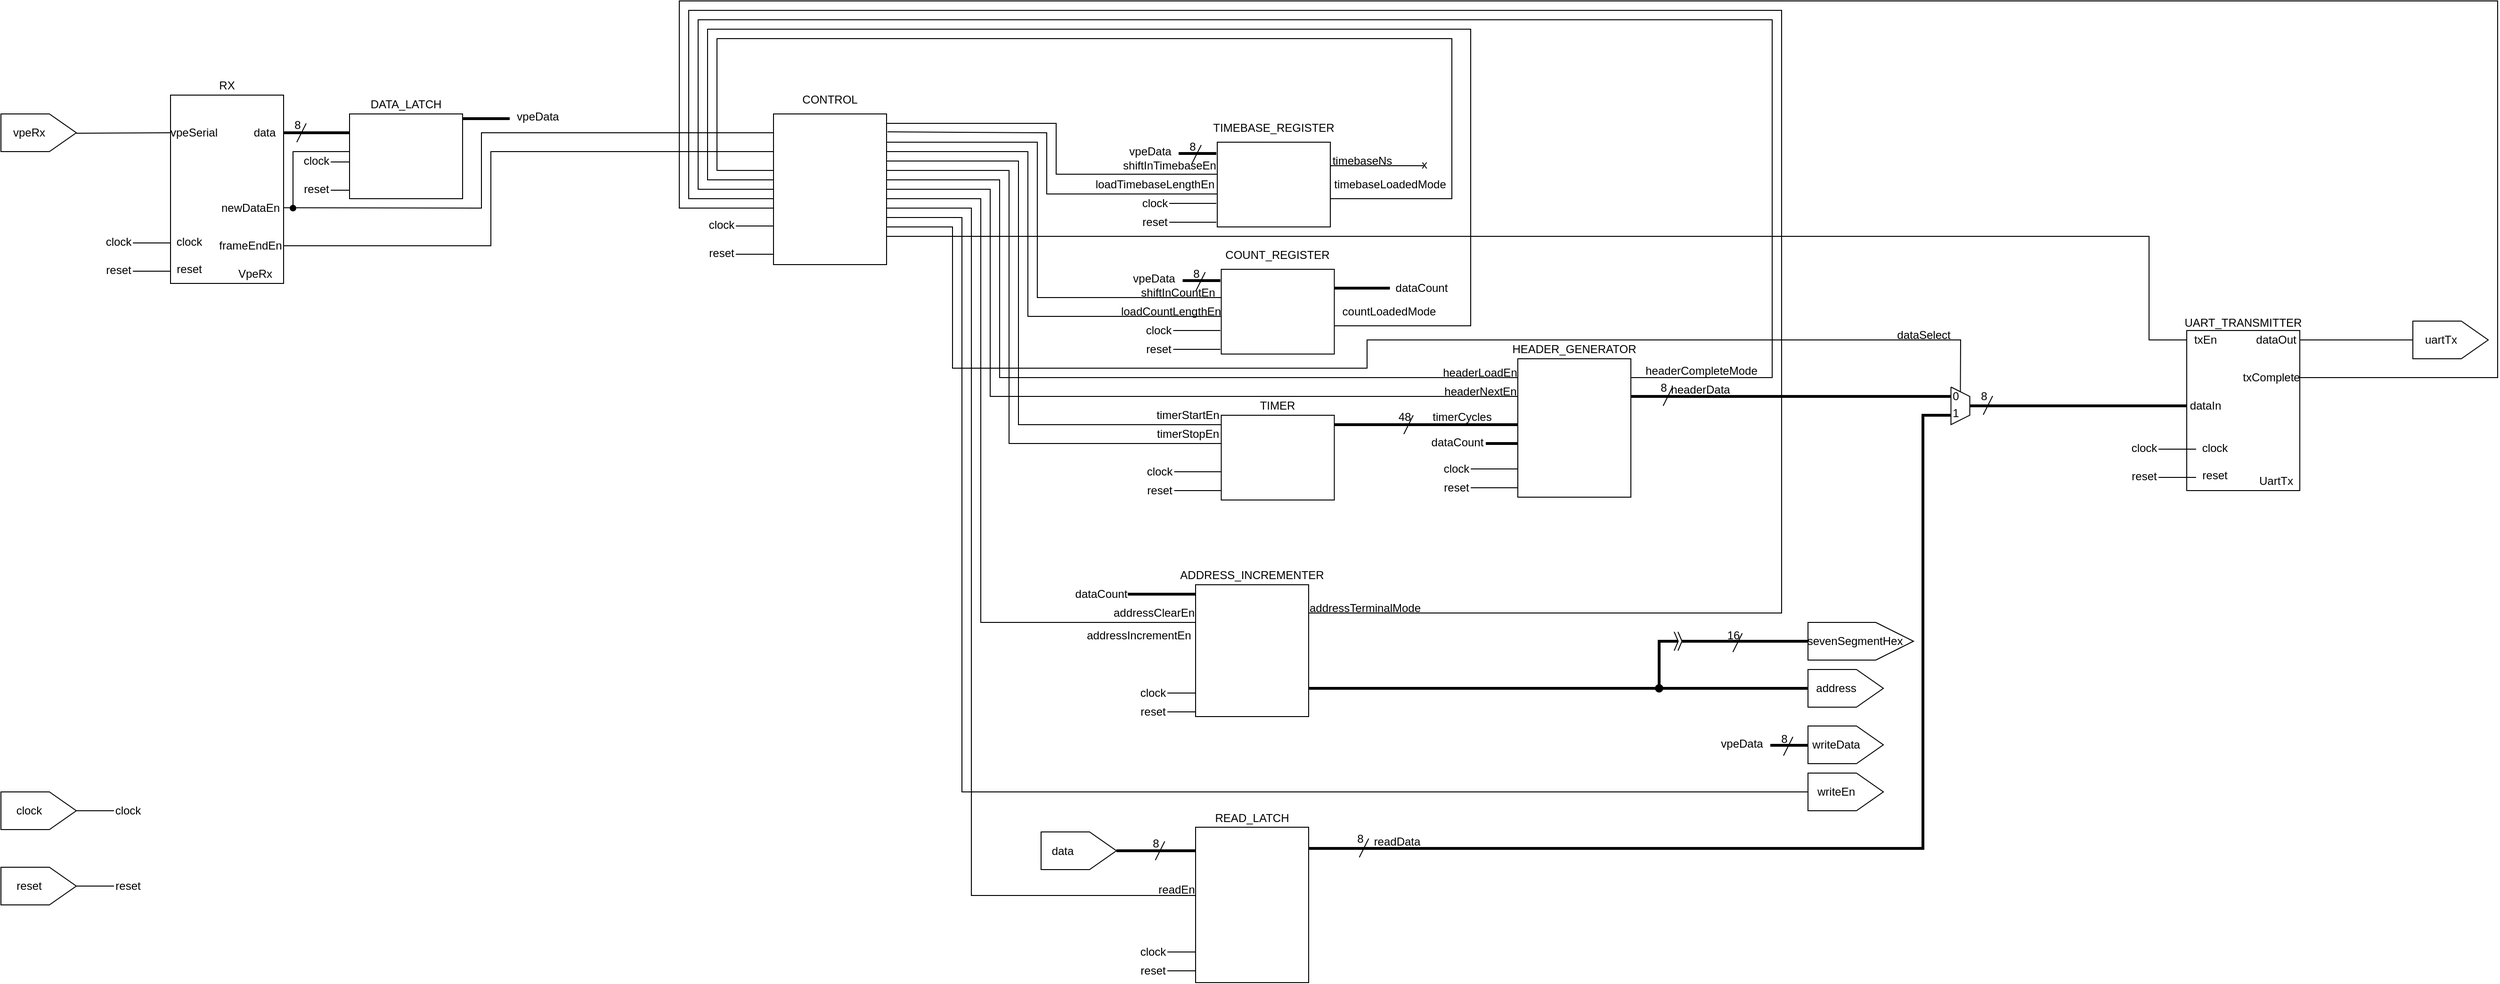 <mxfile version="24.8.6">
  <diagram name="Page-1" id="yFD6POfyenrxKL7POlyT">
    <mxGraphModel grid="1" page="1" gridSize="10" guides="1" tooltips="1" connect="1" arrows="1" fold="1" pageScale="1" pageWidth="1100" pageHeight="850" math="0" shadow="0">
      <root>
        <mxCell id="0" />
        <mxCell id="1" parent="0" />
        <mxCell id="lB6UahmYKRmonX7YFgPr-1" value="" style="verticalLabelPosition=bottom;shadow=0;dashed=0;align=center;html=1;verticalAlign=top;shape=mxgraph.electrical.abstract.dac;rounded=0;" vertex="1" parent="1">
          <mxGeometry width="80" height="40" as="geometry" />
        </mxCell>
        <mxCell id="lB6UahmYKRmonX7YFgPr-2" value="vpeRx" style="text;html=1;align=center;verticalAlign=middle;whiteSpace=wrap;rounded=0;" vertex="1" parent="1">
          <mxGeometry y="5" width="60" height="30" as="geometry" />
        </mxCell>
        <mxCell id="lB6UahmYKRmonX7YFgPr-3" value="" style="verticalLabelPosition=bottom;shadow=0;dashed=0;align=center;html=1;verticalAlign=top;shape=mxgraph.electrical.abstract.dac;rounded=0;" vertex="1" parent="1">
          <mxGeometry y="720" width="80" height="40" as="geometry" />
        </mxCell>
        <mxCell id="lB6UahmYKRmonX7YFgPr-4" value="clock" style="text;html=1;align=center;verticalAlign=middle;whiteSpace=wrap;rounded=0;" vertex="1" parent="1">
          <mxGeometry y="725" width="60" height="30" as="geometry" />
        </mxCell>
        <mxCell id="lB6UahmYKRmonX7YFgPr-5" value="" style="verticalLabelPosition=bottom;shadow=0;dashed=0;align=center;html=1;verticalAlign=top;shape=mxgraph.electrical.abstract.dac;rounded=0;" vertex="1" parent="1">
          <mxGeometry y="800" width="80" height="40" as="geometry" />
        </mxCell>
        <mxCell id="lB6UahmYKRmonX7YFgPr-6" value="reset" style="text;html=1;align=center;verticalAlign=middle;whiteSpace=wrap;rounded=0;" vertex="1" parent="1">
          <mxGeometry y="805" width="60" height="30" as="geometry" />
        </mxCell>
        <mxCell id="lB6UahmYKRmonX7YFgPr-7" value="" style="endArrow=none;html=1;rounded=0;" edge="1" parent="1">
          <mxGeometry width="50" height="50" relative="1" as="geometry">
            <mxPoint x="80" y="740" as="sourcePoint" />
            <mxPoint x="120" y="740" as="targetPoint" />
          </mxGeometry>
        </mxCell>
        <mxCell id="lB6UahmYKRmonX7YFgPr-8" value="clock" style="text;html=1;align=center;verticalAlign=middle;whiteSpace=wrap;rounded=0;" vertex="1" parent="1">
          <mxGeometry x="120" y="725" width="30" height="30" as="geometry" />
        </mxCell>
        <mxCell id="lB6UahmYKRmonX7YFgPr-9" value="" style="endArrow=none;html=1;rounded=0;" edge="1" parent="1">
          <mxGeometry width="50" height="50" relative="1" as="geometry">
            <mxPoint x="80" y="820" as="sourcePoint" />
            <mxPoint x="120" y="820" as="targetPoint" />
          </mxGeometry>
        </mxCell>
        <mxCell id="lB6UahmYKRmonX7YFgPr-10" value="reset" style="text;html=1;align=center;verticalAlign=middle;whiteSpace=wrap;rounded=0;" vertex="1" parent="1">
          <mxGeometry x="120" y="805" width="30" height="30" as="geometry" />
        </mxCell>
        <mxCell id="lB6UahmYKRmonX7YFgPr-11" value="" style="rounded=0;whiteSpace=wrap;html=1;" vertex="1" parent="1">
          <mxGeometry x="180" y="-20" width="120" height="200" as="geometry" />
        </mxCell>
        <mxCell id="lB6UahmYKRmonX7YFgPr-12" value="VpeRx" style="text;html=1;align=center;verticalAlign=middle;whiteSpace=wrap;rounded=0;" vertex="1" parent="1">
          <mxGeometry x="240" y="160" width="60" height="20" as="geometry" />
        </mxCell>
        <mxCell id="lB6UahmYKRmonX7YFgPr-13" value="RX" style="text;html=1;align=center;verticalAlign=middle;whiteSpace=wrap;rounded=0;" vertex="1" parent="1">
          <mxGeometry x="210" y="-40" width="60" height="20" as="geometry" />
        </mxCell>
        <mxCell id="lB6UahmYKRmonX7YFgPr-14" value="vpeSerial" style="text;html=1;align=center;verticalAlign=middle;whiteSpace=wrap;rounded=0;" vertex="1" parent="1">
          <mxGeometry x="180" y="12.5" width="50" height="15" as="geometry" />
        </mxCell>
        <mxCell id="lB6UahmYKRmonX7YFgPr-15" value="data" style="text;html=1;align=center;verticalAlign=middle;whiteSpace=wrap;rounded=0;" vertex="1" parent="1">
          <mxGeometry x="260" y="10" width="40" height="20" as="geometry" />
        </mxCell>
        <mxCell id="lB6UahmYKRmonX7YFgPr-16" value="newDataEn" style="text;html=1;align=center;verticalAlign=middle;whiteSpace=wrap;rounded=0;" vertex="1" parent="1">
          <mxGeometry x="230" y="90" width="70" height="20" as="geometry" />
        </mxCell>
        <mxCell id="lB6UahmYKRmonX7YFgPr-17" value="frameEndEn" style="text;html=1;align=center;verticalAlign=middle;whiteSpace=wrap;rounded=0;" vertex="1" parent="1">
          <mxGeometry x="230" y="130" width="70" height="20" as="geometry" />
        </mxCell>
        <mxCell id="lB6UahmYKRmonX7YFgPr-18" value="" style="endArrow=none;html=1;rounded=0;" edge="1" parent="1">
          <mxGeometry width="50" height="50" relative="1" as="geometry">
            <mxPoint x="140" y="137" as="sourcePoint" />
            <mxPoint x="180" y="137" as="targetPoint" />
          </mxGeometry>
        </mxCell>
        <mxCell id="lB6UahmYKRmonX7YFgPr-19" value="clock" style="text;html=1;align=center;verticalAlign=middle;whiteSpace=wrap;rounded=0;" vertex="1" parent="1">
          <mxGeometry x="110" y="121" width="30" height="30" as="geometry" />
        </mxCell>
        <mxCell id="lB6UahmYKRmonX7YFgPr-20" value="" style="endArrow=none;html=1;rounded=0;" edge="1" parent="1">
          <mxGeometry width="50" height="50" relative="1" as="geometry">
            <mxPoint x="140" y="167" as="sourcePoint" />
            <mxPoint x="180" y="167" as="targetPoint" />
          </mxGeometry>
        </mxCell>
        <mxCell id="lB6UahmYKRmonX7YFgPr-21" value="reset" style="text;html=1;align=center;verticalAlign=middle;whiteSpace=wrap;rounded=0;" vertex="1" parent="1">
          <mxGeometry x="110" y="151" width="30" height="30" as="geometry" />
        </mxCell>
        <mxCell id="lB6UahmYKRmonX7YFgPr-22" value="clock" style="text;html=1;align=center;verticalAlign=middle;whiteSpace=wrap;rounded=0;" vertex="1" parent="1">
          <mxGeometry x="170" y="121" width="60" height="30" as="geometry" />
        </mxCell>
        <mxCell id="lB6UahmYKRmonX7YFgPr-23" value="reset" style="text;html=1;align=center;verticalAlign=middle;whiteSpace=wrap;rounded=0;" vertex="1" parent="1">
          <mxGeometry x="170" y="150" width="60" height="30" as="geometry" />
        </mxCell>
        <mxCell id="lB6UahmYKRmonX7YFgPr-25" value="" style="endArrow=none;html=1;rounded=0;" edge="1" parent="1">
          <mxGeometry width="50" height="50" relative="1" as="geometry">
            <mxPoint x="80" y="20.5" as="sourcePoint" />
            <mxPoint x="180" y="20" as="targetPoint" />
          </mxGeometry>
        </mxCell>
        <mxCell id="lB6UahmYKRmonX7YFgPr-26" value="" style="endArrow=none;html=1;rounded=0;strokeWidth=3;" edge="1" parent="1">
          <mxGeometry width="50" height="50" relative="1" as="geometry">
            <mxPoint x="300" y="20" as="sourcePoint" />
            <mxPoint x="370" y="20" as="targetPoint" />
          </mxGeometry>
        </mxCell>
        <mxCell id="lB6UahmYKRmonX7YFgPr-27" value="" style="endArrow=none;html=1;rounded=0;" edge="1" parent="1">
          <mxGeometry width="50" height="50" relative="1" as="geometry">
            <mxPoint x="314" y="30" as="sourcePoint" />
            <mxPoint x="324" y="10" as="targetPoint" />
          </mxGeometry>
        </mxCell>
        <mxCell id="lB6UahmYKRmonX7YFgPr-28" value="8" style="text;html=1;align=center;verticalAlign=middle;whiteSpace=wrap;rounded=0;" vertex="1" parent="1">
          <mxGeometry x="310" y="7" width="10" height="10" as="geometry" />
        </mxCell>
        <mxCell id="lB6UahmYKRmonX7YFgPr-29" value="" style="rounded=0;whiteSpace=wrap;html=1;" vertex="1" parent="1">
          <mxGeometry x="820" width="120" height="160" as="geometry" />
        </mxCell>
        <mxCell id="lB6UahmYKRmonX7YFgPr-33" value="" style="endArrow=none;html=1;rounded=0;" edge="1" parent="1">
          <mxGeometry width="50" height="50" relative="1" as="geometry">
            <mxPoint x="300" y="99.66" as="sourcePoint" />
            <mxPoint x="820" y="20" as="targetPoint" />
            <Array as="points">
              <mxPoint x="510" y="100" />
              <mxPoint x="510" y="20" />
            </Array>
          </mxGeometry>
        </mxCell>
        <mxCell id="lB6UahmYKRmonX7YFgPr-35" value="vpeData" style="text;html=1;align=center;verticalAlign=middle;whiteSpace=wrap;rounded=0;" vertex="1" parent="1">
          <mxGeometry x="540" y="-7.5" width="60" height="20" as="geometry" />
        </mxCell>
        <mxCell id="lB6UahmYKRmonX7YFgPr-36" value="" style="endArrow=none;html=1;rounded=0;" edge="1" parent="1">
          <mxGeometry width="50" height="50" relative="1" as="geometry">
            <mxPoint x="300" y="140" as="sourcePoint" />
            <mxPoint x="820" y="40" as="targetPoint" />
            <Array as="points">
              <mxPoint x="520" y="140" />
              <mxPoint x="520" y="40" />
            </Array>
          </mxGeometry>
        </mxCell>
        <mxCell id="lB6UahmYKRmonX7YFgPr-37" value="CONTROL" style="text;html=1;align=center;verticalAlign=middle;whiteSpace=wrap;rounded=0;" vertex="1" parent="1">
          <mxGeometry x="850" y="-30" width="60" height="30" as="geometry" />
        </mxCell>
        <mxCell id="lB6UahmYKRmonX7YFgPr-38" value="" style="rounded=0;whiteSpace=wrap;html=1;" vertex="1" parent="1">
          <mxGeometry x="1291" y="30" width="120" height="90" as="geometry" />
        </mxCell>
        <mxCell id="lB6UahmYKRmonX7YFgPr-39" value="TIMEBASE_REGISTER" style="text;html=1;align=center;verticalAlign=middle;whiteSpace=wrap;rounded=0;" vertex="1" parent="1">
          <mxGeometry x="1288" width="126" height="30" as="geometry" />
        </mxCell>
        <mxCell id="lB6UahmYKRmonX7YFgPr-40" value="clock" style="text;html=1;align=center;verticalAlign=middle;whiteSpace=wrap;rounded=0;" vertex="1" parent="1">
          <mxGeometry x="1200" y="85" width="50" height="20" as="geometry" />
        </mxCell>
        <mxCell id="lB6UahmYKRmonX7YFgPr-41" value="" style="endArrow=none;html=1;rounded=0;entryX=0;entryY=0.5;entryDx=0;entryDy=0;" edge="1" parent="1">
          <mxGeometry width="50" height="50" relative="1" as="geometry">
            <mxPoint x="1240" y="95" as="sourcePoint" />
            <mxPoint x="1290" y="95" as="targetPoint" />
          </mxGeometry>
        </mxCell>
        <mxCell id="lB6UahmYKRmonX7YFgPr-42" value="reset" style="text;html=1;align=center;verticalAlign=middle;whiteSpace=wrap;rounded=0;" vertex="1" parent="1">
          <mxGeometry x="1200" y="105" width="50" height="20" as="geometry" />
        </mxCell>
        <mxCell id="lB6UahmYKRmonX7YFgPr-43" value="" style="endArrow=none;html=1;rounded=0;entryX=0;entryY=0.5;entryDx=0;entryDy=0;" edge="1" parent="1">
          <mxGeometry width="50" height="50" relative="1" as="geometry">
            <mxPoint x="1240" y="115" as="sourcePoint" />
            <mxPoint x="1290" y="115" as="targetPoint" />
          </mxGeometry>
        </mxCell>
        <mxCell id="lB6UahmYKRmonX7YFgPr-44" value="shiftInTimebaseEn" style="text;html=1;align=center;verticalAlign=middle;whiteSpace=wrap;rounded=0;" vertex="1" parent="1">
          <mxGeometry x="1190" y="50" width="101" height="10" as="geometry" />
        </mxCell>
        <mxCell id="lB6UahmYKRmonX7YFgPr-45" value="loadTimebaseLengthEn" style="text;html=1;align=center;verticalAlign=middle;whiteSpace=wrap;rounded=0;" vertex="1" parent="1">
          <mxGeometry x="1160" y="70" width="130" height="10" as="geometry" />
        </mxCell>
        <mxCell id="lB6UahmYKRmonX7YFgPr-46" value="timebaseNs" style="text;html=1;align=center;verticalAlign=middle;whiteSpace=wrap;rounded=0;" vertex="1" parent="1">
          <mxGeometry x="1415.25" y="45" width="60" height="10" as="geometry" />
        </mxCell>
        <mxCell id="lB6UahmYKRmonX7YFgPr-47" value="timebaseLoadedMode" style="text;html=1;align=center;verticalAlign=middle;whiteSpace=wrap;rounded=0;" vertex="1" parent="1">
          <mxGeometry x="1414.5" y="70" width="119" height="10" as="geometry" />
        </mxCell>
        <mxCell id="lB6UahmYKRmonX7YFgPr-48" value="" style="rounded=0;whiteSpace=wrap;html=1;" vertex="1" parent="1">
          <mxGeometry x="1295.25" y="165" width="120" height="90" as="geometry" />
        </mxCell>
        <mxCell id="lB6UahmYKRmonX7YFgPr-49" value="COUNT_REGISTER" style="text;html=1;align=center;verticalAlign=middle;whiteSpace=wrap;rounded=0;" vertex="1" parent="1">
          <mxGeometry x="1292.25" y="135" width="126" height="30" as="geometry" />
        </mxCell>
        <mxCell id="lB6UahmYKRmonX7YFgPr-50" value="clock" style="text;html=1;align=center;verticalAlign=middle;whiteSpace=wrap;rounded=0;" vertex="1" parent="1">
          <mxGeometry x="1204.25" y="220" width="50" height="20" as="geometry" />
        </mxCell>
        <mxCell id="lB6UahmYKRmonX7YFgPr-51" value="" style="endArrow=none;html=1;rounded=0;entryX=0;entryY=0.5;entryDx=0;entryDy=0;" edge="1" parent="1">
          <mxGeometry width="50" height="50" relative="1" as="geometry">
            <mxPoint x="1244.25" y="230" as="sourcePoint" />
            <mxPoint x="1294.25" y="230" as="targetPoint" />
          </mxGeometry>
        </mxCell>
        <mxCell id="lB6UahmYKRmonX7YFgPr-52" value="reset" style="text;html=1;align=center;verticalAlign=middle;whiteSpace=wrap;rounded=0;" vertex="1" parent="1">
          <mxGeometry x="1204.25" y="240" width="50" height="20" as="geometry" />
        </mxCell>
        <mxCell id="lB6UahmYKRmonX7YFgPr-53" value="" style="endArrow=none;html=1;rounded=0;entryX=0;entryY=0.5;entryDx=0;entryDy=0;" edge="1" parent="1">
          <mxGeometry width="50" height="50" relative="1" as="geometry">
            <mxPoint x="1244.25" y="250" as="sourcePoint" />
            <mxPoint x="1294.25" y="250" as="targetPoint" />
          </mxGeometry>
        </mxCell>
        <mxCell id="lB6UahmYKRmonX7YFgPr-54" value="shiftInCountEn" style="text;html=1;align=center;verticalAlign=middle;whiteSpace=wrap;rounded=0;" vertex="1" parent="1">
          <mxGeometry x="1204.25" y="185" width="91" height="10" as="geometry" />
        </mxCell>
        <mxCell id="lB6UahmYKRmonX7YFgPr-55" value="loadCountLengthEn" style="text;html=1;align=center;verticalAlign=middle;whiteSpace=wrap;rounded=0;" vertex="1" parent="1">
          <mxGeometry x="1190" y="205" width="104.25" height="10" as="geometry" />
        </mxCell>
        <mxCell id="lB6UahmYKRmonX7YFgPr-56" value="" style="endArrow=none;html=1;rounded=0;strokeWidth=3;" edge="1" parent="1">
          <mxGeometry width="50" height="50" relative="1" as="geometry">
            <mxPoint x="1415.25" y="185" as="sourcePoint" />
            <mxPoint x="1474.25" y="185" as="targetPoint" />
          </mxGeometry>
        </mxCell>
        <mxCell id="lB6UahmYKRmonX7YFgPr-57" value="dataCount" style="text;html=1;align=center;verticalAlign=middle;whiteSpace=wrap;rounded=0;" vertex="1" parent="1">
          <mxGeometry x="1477.75" y="180" width="60" height="10" as="geometry" />
        </mxCell>
        <mxCell id="lB6UahmYKRmonX7YFgPr-58" value="countLoadedMode" style="text;html=1;align=center;verticalAlign=middle;whiteSpace=wrap;rounded=0;" vertex="1" parent="1">
          <mxGeometry x="1425.38" y="205" width="97.25" height="10" as="geometry" />
        </mxCell>
        <mxCell id="lB6UahmYKRmonX7YFgPr-59" value="vpeData" style="text;html=1;align=center;verticalAlign=middle;whiteSpace=wrap;rounded=0;" vertex="1" parent="1">
          <mxGeometry x="1190" y="35" width="60" height="10" as="geometry" />
        </mxCell>
        <mxCell id="lB6UahmYKRmonX7YFgPr-60" value="" style="endArrow=none;html=1;rounded=0;" edge="1" parent="1">
          <mxGeometry width="50" height="50" relative="1" as="geometry">
            <mxPoint x="1264" y="53" as="sourcePoint" />
            <mxPoint x="1274" y="33" as="targetPoint" />
          </mxGeometry>
        </mxCell>
        <mxCell id="lB6UahmYKRmonX7YFgPr-61" value="8" style="text;html=1;align=center;verticalAlign=middle;whiteSpace=wrap;rounded=0;" vertex="1" parent="1">
          <mxGeometry x="1260" y="30" width="10" height="10" as="geometry" />
        </mxCell>
        <mxCell id="lB6UahmYKRmonX7YFgPr-62" value="" style="endArrow=none;html=1;rounded=0;strokeWidth=3;" edge="1" parent="1">
          <mxGeometry width="50" height="50" relative="1" as="geometry">
            <mxPoint x="1250" y="42" as="sourcePoint" />
            <mxPoint x="1290" y="42" as="targetPoint" />
          </mxGeometry>
        </mxCell>
        <mxCell id="lB6UahmYKRmonX7YFgPr-63" value="vpeData" style="text;html=1;align=center;verticalAlign=middle;whiteSpace=wrap;rounded=0;" vertex="1" parent="1">
          <mxGeometry x="1194.25" y="170" width="60" height="10" as="geometry" />
        </mxCell>
        <mxCell id="lB6UahmYKRmonX7YFgPr-64" value="" style="endArrow=none;html=1;rounded=0;" edge="1" parent="1">
          <mxGeometry width="50" height="50" relative="1" as="geometry">
            <mxPoint x="1268.25" y="188" as="sourcePoint" />
            <mxPoint x="1278.25" y="168" as="targetPoint" />
          </mxGeometry>
        </mxCell>
        <mxCell id="lB6UahmYKRmonX7YFgPr-65" value="8" style="text;html=1;align=center;verticalAlign=middle;whiteSpace=wrap;rounded=0;" vertex="1" parent="1">
          <mxGeometry x="1264.25" y="165" width="10" height="10" as="geometry" />
        </mxCell>
        <mxCell id="lB6UahmYKRmonX7YFgPr-66" value="" style="endArrow=none;html=1;rounded=0;strokeWidth=3;" edge="1" parent="1">
          <mxGeometry width="50" height="50" relative="1" as="geometry">
            <mxPoint x="1254.25" y="177" as="sourcePoint" />
            <mxPoint x="1294.25" y="177" as="targetPoint" />
          </mxGeometry>
        </mxCell>
        <mxCell id="lB6UahmYKRmonX7YFgPr-67" value="" style="endArrow=none;html=1;rounded=0;" edge="1" parent="1">
          <mxGeometry width="50" height="50" relative="1" as="geometry">
            <mxPoint x="940" y="10" as="sourcePoint" />
            <mxPoint x="1291" y="64" as="targetPoint" />
            <Array as="points">
              <mxPoint x="1120" y="10" />
              <mxPoint x="1120" y="64" />
            </Array>
          </mxGeometry>
        </mxCell>
        <mxCell id="lB6UahmYKRmonX7YFgPr-68" value="" style="endArrow=none;html=1;rounded=0;" edge="1" parent="1">
          <mxGeometry width="50" height="50" relative="1" as="geometry">
            <mxPoint x="941" y="19" as="sourcePoint" />
            <mxPoint x="1291" y="85" as="targetPoint" />
            <Array as="points">
              <mxPoint x="1110" y="20" />
              <mxPoint x="1110" y="85" />
            </Array>
          </mxGeometry>
        </mxCell>
        <mxCell id="lB6UahmYKRmonX7YFgPr-70" value="" style="endArrow=none;html=1;rounded=0;" edge="1" parent="1">
          <mxGeometry width="50" height="50" relative="1" as="geometry">
            <mxPoint x="940" y="30" as="sourcePoint" />
            <mxPoint x="1295.25" y="195" as="targetPoint" />
            <Array as="points">
              <mxPoint x="1100" y="30" />
              <mxPoint x="1100" y="195" />
            </Array>
          </mxGeometry>
        </mxCell>
        <mxCell id="lB6UahmYKRmonX7YFgPr-72" value="" style="endArrow=none;html=1;rounded=0;" edge="1" parent="1">
          <mxGeometry width="50" height="50" relative="1" as="geometry">
            <mxPoint x="940" y="40" as="sourcePoint" />
            <mxPoint x="1295.25" y="215" as="targetPoint" />
            <Array as="points">
              <mxPoint x="1090" y="40" />
              <mxPoint x="1090" y="215" />
            </Array>
          </mxGeometry>
        </mxCell>
        <mxCell id="lB6UahmYKRmonX7YFgPr-73" value="" style="endArrow=none;html=1;rounded=0;" edge="1" parent="1">
          <mxGeometry width="50" height="50" relative="1" as="geometry">
            <mxPoint x="1411" y="55" as="sourcePoint" />
            <mxPoint x="1510" y="55" as="targetPoint" />
          </mxGeometry>
        </mxCell>
        <mxCell id="lB6UahmYKRmonX7YFgPr-74" value="x" style="text;html=1;align=center;verticalAlign=middle;whiteSpace=wrap;rounded=0;" vertex="1" parent="1">
          <mxGeometry x="1506" y="44" width="10" height="20" as="geometry" />
        </mxCell>
        <mxCell id="lB6UahmYKRmonX7YFgPr-75" value="" style="endArrow=none;html=1;rounded=0;" edge="1" parent="1">
          <mxGeometry width="50" height="50" relative="1" as="geometry">
            <mxPoint x="1411" y="90" as="sourcePoint" />
            <mxPoint x="820" y="60" as="targetPoint" />
            <Array as="points">
              <mxPoint x="1540" y="90" />
              <mxPoint x="1540" y="-80" />
              <mxPoint x="760" y="-80" />
              <mxPoint x="760" y="60" />
            </Array>
          </mxGeometry>
        </mxCell>
        <mxCell id="lB6UahmYKRmonX7YFgPr-77" value="" style="endArrow=none;html=1;rounded=0;" edge="1" parent="1">
          <mxGeometry width="50" height="50" relative="1" as="geometry">
            <mxPoint x="1415.25" y="225" as="sourcePoint" />
            <mxPoint x="820" y="70" as="targetPoint" />
            <Array as="points">
              <mxPoint x="1560" y="225" />
              <mxPoint x="1560" y="-90" />
              <mxPoint x="750" y="-90" />
              <mxPoint x="750" y="70" />
            </Array>
          </mxGeometry>
        </mxCell>
        <mxCell id="BuyT55-vh_InaUNFN4G4-1" value="" style="rounded=0;whiteSpace=wrap;html=1;" vertex="1" parent="1">
          <mxGeometry x="370" width="120" height="90" as="geometry" />
        </mxCell>
        <mxCell id="BuyT55-vh_InaUNFN4G4-3" value="" style="endArrow=none;html=1;rounded=0;strokeWidth=3;" edge="1" parent="1">
          <mxGeometry width="50" height="50" relative="1" as="geometry">
            <mxPoint x="490" y="5" as="sourcePoint" />
            <mxPoint x="540" y="5" as="targetPoint" />
          </mxGeometry>
        </mxCell>
        <mxCell id="BuyT55-vh_InaUNFN4G4-4" value="DATA_LATCH" style="text;html=1;align=center;verticalAlign=middle;whiteSpace=wrap;rounded=0;" vertex="1" parent="1">
          <mxGeometry x="390" y="-20" width="80" height="20" as="geometry" />
        </mxCell>
        <mxCell id="BuyT55-vh_InaUNFN4G4-6" value="" style="endArrow=none;html=1;rounded=0;" edge="1" parent="1">
          <mxGeometry width="50" height="50" relative="1" as="geometry">
            <mxPoint x="310" y="100" as="sourcePoint" />
            <mxPoint x="370" y="40" as="targetPoint" />
            <Array as="points">
              <mxPoint x="310" y="40" />
            </Array>
          </mxGeometry>
        </mxCell>
        <mxCell id="BuyT55-vh_InaUNFN4G4-7" value="" style="endArrow=none;html=1;rounded=0;" edge="1" parent="1">
          <mxGeometry width="50" height="50" relative="1" as="geometry">
            <mxPoint x="350" y="51" as="sourcePoint" />
            <mxPoint x="370" y="51" as="targetPoint" />
          </mxGeometry>
        </mxCell>
        <mxCell id="BuyT55-vh_InaUNFN4G4-8" value="clock" style="text;html=1;align=center;verticalAlign=middle;whiteSpace=wrap;rounded=0;" vertex="1" parent="1">
          <mxGeometry x="320" y="35" width="30" height="30" as="geometry" />
        </mxCell>
        <mxCell id="BuyT55-vh_InaUNFN4G4-9" value="" style="endArrow=none;html=1;rounded=0;" edge="1" parent="1">
          <mxGeometry width="50" height="50" relative="1" as="geometry">
            <mxPoint x="350" y="81" as="sourcePoint" />
            <mxPoint x="370" y="81" as="targetPoint" />
          </mxGeometry>
        </mxCell>
        <mxCell id="BuyT55-vh_InaUNFN4G4-10" value="reset" style="text;html=1;align=center;verticalAlign=middle;whiteSpace=wrap;rounded=0;" vertex="1" parent="1">
          <mxGeometry x="320" y="65" width="30" height="30" as="geometry" />
        </mxCell>
        <mxCell id="BuyT55-vh_InaUNFN4G4-11" value="" style="ellipse;whiteSpace=wrap;html=1;aspect=fixed;fillColor=#000000;" vertex="1" parent="1">
          <mxGeometry x="307" y="97" width="6" height="6" as="geometry" />
        </mxCell>
        <mxCell id="BuyT55-vh_InaUNFN4G4-12" value="" style="rounded=0;whiteSpace=wrap;html=1;" vertex="1" parent="1">
          <mxGeometry x="1295.25" y="320" width="120" height="90" as="geometry" />
        </mxCell>
        <mxCell id="BuyT55-vh_InaUNFN4G4-13" value="TIMER" style="text;html=1;align=center;verticalAlign=middle;whiteSpace=wrap;rounded=0;" vertex="1" parent="1">
          <mxGeometry x="1330.25" y="300" width="50" height="20" as="geometry" />
        </mxCell>
        <mxCell id="BuyT55-vh_InaUNFN4G4-14" value="clock" style="text;html=1;align=center;verticalAlign=middle;whiteSpace=wrap;rounded=0;" vertex="1" parent="1">
          <mxGeometry x="1205.25" y="370" width="50" height="20" as="geometry" />
        </mxCell>
        <mxCell id="BuyT55-vh_InaUNFN4G4-15" value="" style="endArrow=none;html=1;rounded=0;entryX=0;entryY=0.5;entryDx=0;entryDy=0;" edge="1" parent="1">
          <mxGeometry width="50" height="50" relative="1" as="geometry">
            <mxPoint x="1245.25" y="380" as="sourcePoint" />
            <mxPoint x="1295.25" y="380" as="targetPoint" />
          </mxGeometry>
        </mxCell>
        <mxCell id="BuyT55-vh_InaUNFN4G4-16" value="reset" style="text;html=1;align=center;verticalAlign=middle;whiteSpace=wrap;rounded=0;" vertex="1" parent="1">
          <mxGeometry x="1205.25" y="390" width="50" height="20" as="geometry" />
        </mxCell>
        <mxCell id="BuyT55-vh_InaUNFN4G4-17" value="" style="endArrow=none;html=1;rounded=0;entryX=0;entryY=0.5;entryDx=0;entryDy=0;" edge="1" parent="1">
          <mxGeometry width="50" height="50" relative="1" as="geometry">
            <mxPoint x="1245.25" y="400" as="sourcePoint" />
            <mxPoint x="1295.25" y="400" as="targetPoint" />
          </mxGeometry>
        </mxCell>
        <mxCell id="BuyT55-vh_InaUNFN4G4-18" value="" style="endArrow=none;html=1;rounded=0;" edge="1" parent="1">
          <mxGeometry width="50" height="50" relative="1" as="geometry">
            <mxPoint x="940" y="50" as="sourcePoint" />
            <mxPoint x="1295.25" y="330" as="targetPoint" />
            <Array as="points">
              <mxPoint x="1080" y="50" />
              <mxPoint x="1080" y="330" />
            </Array>
          </mxGeometry>
        </mxCell>
        <mxCell id="BuyT55-vh_InaUNFN4G4-19" value="timerStartEn" style="text;html=1;align=center;verticalAlign=middle;whiteSpace=wrap;rounded=0;" vertex="1" parent="1">
          <mxGeometry x="1225.25" y="310" width="70" height="20" as="geometry" />
        </mxCell>
        <mxCell id="BuyT55-vh_InaUNFN4G4-20" value="" style="endArrow=none;html=1;rounded=0;" edge="1" parent="1">
          <mxGeometry width="50" height="50" relative="1" as="geometry">
            <mxPoint x="940" y="60" as="sourcePoint" />
            <mxPoint x="1295.25" y="350" as="targetPoint" />
            <Array as="points">
              <mxPoint x="1070" y="60" />
              <mxPoint x="1070" y="350" />
            </Array>
          </mxGeometry>
        </mxCell>
        <mxCell id="BuyT55-vh_InaUNFN4G4-21" value="timerStopEn" style="text;html=1;align=center;verticalAlign=middle;whiteSpace=wrap;rounded=0;" vertex="1" parent="1">
          <mxGeometry x="1225.25" y="330" width="70" height="20" as="geometry" />
        </mxCell>
        <mxCell id="BuyT55-vh_InaUNFN4G4-23" value="" style="endArrow=none;html=1;rounded=0;strokeWidth=3;" edge="1" parent="1">
          <mxGeometry width="50" height="50" relative="1" as="geometry">
            <mxPoint x="1415.25" y="330" as="sourcePoint" />
            <mxPoint x="1610" y="330" as="targetPoint" />
          </mxGeometry>
        </mxCell>
        <mxCell id="BuyT55-vh_InaUNFN4G4-24" value="" style="endArrow=none;html=1;rounded=0;" edge="1" parent="1">
          <mxGeometry width="50" height="50" relative="1" as="geometry">
            <mxPoint x="1489" y="340" as="sourcePoint" />
            <mxPoint x="1499" y="320" as="targetPoint" />
          </mxGeometry>
        </mxCell>
        <mxCell id="BuyT55-vh_InaUNFN4G4-25" value="48" style="text;html=1;align=center;verticalAlign=middle;whiteSpace=wrap;rounded=0;" vertex="1" parent="1">
          <mxGeometry x="1485" y="317" width="10" height="10" as="geometry" />
        </mxCell>
        <mxCell id="BuyT55-vh_InaUNFN4G4-26" value="timerCycles" style="text;html=1;align=center;verticalAlign=middle;whiteSpace=wrap;rounded=0;" vertex="1" parent="1">
          <mxGeometry x="1516" y="317" width="70" height="10" as="geometry" />
        </mxCell>
        <mxCell id="BuyT55-vh_InaUNFN4G4-28" value="" style="rounded=0;whiteSpace=wrap;html=1;" vertex="1" parent="1">
          <mxGeometry x="1610" y="260" width="120" height="147" as="geometry" />
        </mxCell>
        <mxCell id="BuyT55-vh_InaUNFN4G4-29" value="dataCount" style="text;html=1;align=center;verticalAlign=middle;whiteSpace=wrap;rounded=0;" vertex="1" parent="1">
          <mxGeometry x="1516" y="343.5" width="60" height="10" as="geometry" />
        </mxCell>
        <mxCell id="BuyT55-vh_InaUNFN4G4-30" value="" style="endArrow=none;html=1;rounded=0;strokeWidth=3;" edge="1" parent="1">
          <mxGeometry width="50" height="50" relative="1" as="geometry">
            <mxPoint x="1576" y="350" as="sourcePoint" />
            <mxPoint x="1610" y="350" as="targetPoint" />
          </mxGeometry>
        </mxCell>
        <mxCell id="BuyT55-vh_InaUNFN4G4-31" value="HEADER_GENERATOR" style="text;html=1;align=center;verticalAlign=middle;whiteSpace=wrap;rounded=0;" vertex="1" parent="1">
          <mxGeometry x="1600" y="240" width="140" height="20" as="geometry" />
        </mxCell>
        <mxCell id="BuyT55-vh_InaUNFN4G4-32" value="" style="endArrow=none;html=1;rounded=0;" edge="1" parent="1">
          <mxGeometry width="50" height="50" relative="1" as="geometry">
            <mxPoint x="940" y="70" as="sourcePoint" />
            <mxPoint x="1610" y="280" as="targetPoint" />
            <Array as="points">
              <mxPoint x="1060" y="70" />
              <mxPoint x="1060" y="280" />
            </Array>
          </mxGeometry>
        </mxCell>
        <mxCell id="BuyT55-vh_InaUNFN4G4-33" value="" style="endArrow=none;html=1;rounded=0;" edge="1" parent="1">
          <mxGeometry width="50" height="50" relative="1" as="geometry">
            <mxPoint x="940" y="80" as="sourcePoint" />
            <mxPoint x="1610" y="300" as="targetPoint" />
            <Array as="points">
              <mxPoint x="1050" y="80" />
              <mxPoint x="1050" y="300" />
            </Array>
          </mxGeometry>
        </mxCell>
        <mxCell id="BuyT55-vh_InaUNFN4G4-35" value="clock" style="text;html=1;align=center;verticalAlign=middle;whiteSpace=wrap;rounded=0;" vertex="1" parent="1">
          <mxGeometry x="1520" y="367" width="50" height="20" as="geometry" />
        </mxCell>
        <mxCell id="BuyT55-vh_InaUNFN4G4-36" value="" style="endArrow=none;html=1;rounded=0;entryX=0;entryY=0.5;entryDx=0;entryDy=0;" edge="1" parent="1">
          <mxGeometry width="50" height="50" relative="1" as="geometry">
            <mxPoint x="1560" y="377" as="sourcePoint" />
            <mxPoint x="1610" y="377" as="targetPoint" />
          </mxGeometry>
        </mxCell>
        <mxCell id="BuyT55-vh_InaUNFN4G4-37" value="reset" style="text;html=1;align=center;verticalAlign=middle;whiteSpace=wrap;rounded=0;" vertex="1" parent="1">
          <mxGeometry x="1520" y="387" width="50" height="20" as="geometry" />
        </mxCell>
        <mxCell id="BuyT55-vh_InaUNFN4G4-38" value="" style="endArrow=none;html=1;rounded=0;entryX=0;entryY=0.5;entryDx=0;entryDy=0;" edge="1" parent="1">
          <mxGeometry width="50" height="50" relative="1" as="geometry">
            <mxPoint x="1560" y="397" as="sourcePoint" />
            <mxPoint x="1610" y="397" as="targetPoint" />
          </mxGeometry>
        </mxCell>
        <mxCell id="BuyT55-vh_InaUNFN4G4-39" value="headerLoadEn" style="text;html=1;align=center;verticalAlign=middle;whiteSpace=wrap;rounded=0;" vertex="1" parent="1">
          <mxGeometry x="1530" y="270" width="80" height="10" as="geometry" />
        </mxCell>
        <mxCell id="BuyT55-vh_InaUNFN4G4-40" value="headerNextEn" style="text;html=1;align=center;verticalAlign=middle;whiteSpace=wrap;rounded=0;" vertex="1" parent="1">
          <mxGeometry x="1530" y="290" width="81" height="10" as="geometry" />
        </mxCell>
        <mxCell id="BuyT55-vh_InaUNFN4G4-41" value="" style="endArrow=none;html=1;rounded=0;" edge="1" parent="1">
          <mxGeometry width="50" height="50" relative="1" as="geometry">
            <mxPoint x="1730" y="280" as="sourcePoint" />
            <mxPoint x="820" y="80" as="targetPoint" />
            <Array as="points">
              <mxPoint x="1880" y="280" />
              <mxPoint x="1880" y="-100" />
              <mxPoint x="740" y="-100" />
              <mxPoint x="740" y="80" />
            </Array>
          </mxGeometry>
        </mxCell>
        <mxCell id="BuyT55-vh_InaUNFN4G4-42" value="headerCompleteMode" style="text;html=1;align=center;verticalAlign=middle;whiteSpace=wrap;rounded=0;" vertex="1" parent="1">
          <mxGeometry x="1740" y="265" width="130" height="15" as="geometry" />
        </mxCell>
        <mxCell id="BuyT55-vh_InaUNFN4G4-43" value="" style="rounded=0;whiteSpace=wrap;html=1;" vertex="1" parent="1">
          <mxGeometry x="1268" y="500" width="120" height="140" as="geometry" />
        </mxCell>
        <mxCell id="BuyT55-vh_InaUNFN4G4-44" value="vpeData" style="text;html=1;align=center;verticalAlign=middle;whiteSpace=wrap;rounded=0;" vertex="1" parent="1">
          <mxGeometry x="1818" y="663.5" width="60" height="10" as="geometry" />
        </mxCell>
        <mxCell id="BuyT55-vh_InaUNFN4G4-45" value="" style="endArrow=none;html=1;rounded=0;" edge="1" parent="1">
          <mxGeometry width="50" height="50" relative="1" as="geometry">
            <mxPoint x="1892" y="681.5" as="sourcePoint" />
            <mxPoint x="1902" y="661.5" as="targetPoint" />
          </mxGeometry>
        </mxCell>
        <mxCell id="BuyT55-vh_InaUNFN4G4-46" value="8" style="text;html=1;align=center;verticalAlign=middle;whiteSpace=wrap;rounded=0;" vertex="1" parent="1">
          <mxGeometry x="1888" y="658.5" width="10" height="10" as="geometry" />
        </mxCell>
        <mxCell id="BuyT55-vh_InaUNFN4G4-47" value="" style="endArrow=none;html=1;rounded=0;strokeWidth=3;" edge="1" parent="1">
          <mxGeometry width="50" height="50" relative="1" as="geometry">
            <mxPoint x="1878" y="670.5" as="sourcePoint" />
            <mxPoint x="1918" y="670.5" as="targetPoint" />
          </mxGeometry>
        </mxCell>
        <mxCell id="BuyT55-vh_InaUNFN4G4-48" value="ADDRESS_INCREMENTER" style="text;html=1;align=center;verticalAlign=middle;whiteSpace=wrap;rounded=0;" vertex="1" parent="1">
          <mxGeometry x="1268" y="480" width="120" height="20" as="geometry" />
        </mxCell>
        <mxCell id="BuyT55-vh_InaUNFN4G4-49" value="" style="endArrow=none;html=1;rounded=0;strokeWidth=3;" edge="1" parent="1">
          <mxGeometry width="50" height="50" relative="1" as="geometry">
            <mxPoint x="1388" y="610" as="sourcePoint" />
            <mxPoint x="1918" y="610" as="targetPoint" />
          </mxGeometry>
        </mxCell>
        <mxCell id="BuyT55-vh_InaUNFN4G4-50" value="clock" style="text;html=1;align=center;verticalAlign=middle;whiteSpace=wrap;rounded=0;" vertex="1" parent="1">
          <mxGeometry x="1198" y="605" width="50" height="20" as="geometry" />
        </mxCell>
        <mxCell id="BuyT55-vh_InaUNFN4G4-51" value="" style="endArrow=none;html=1;rounded=0;" edge="1" parent="1">
          <mxGeometry width="50" height="50" relative="1" as="geometry">
            <mxPoint x="1238" y="615" as="sourcePoint" />
            <mxPoint x="1268" y="615" as="targetPoint" />
          </mxGeometry>
        </mxCell>
        <mxCell id="BuyT55-vh_InaUNFN4G4-52" value="reset" style="text;html=1;align=center;verticalAlign=middle;whiteSpace=wrap;rounded=0;" vertex="1" parent="1">
          <mxGeometry x="1198" y="625" width="50" height="20" as="geometry" />
        </mxCell>
        <mxCell id="BuyT55-vh_InaUNFN4G4-53" value="" style="endArrow=none;html=1;rounded=0;" edge="1" parent="1">
          <mxGeometry width="50" height="50" relative="1" as="geometry">
            <mxPoint x="1238" y="635" as="sourcePoint" />
            <mxPoint x="1268" y="635" as="targetPoint" />
          </mxGeometry>
        </mxCell>
        <mxCell id="BuyT55-vh_InaUNFN4G4-54" value="addressTerminalMode" style="text;html=1;align=center;verticalAlign=middle;whiteSpace=wrap;rounded=0;" vertex="1" parent="1">
          <mxGeometry x="1390" y="520" width="116" height="10" as="geometry" />
        </mxCell>
        <mxCell id="BuyT55-vh_InaUNFN4G4-55" value="addressClearEn" style="text;html=1;align=center;verticalAlign=middle;whiteSpace=wrap;rounded=0;" vertex="1" parent="1">
          <mxGeometry x="1182" y="520" width="84" height="20" as="geometry" />
        </mxCell>
        <mxCell id="BuyT55-vh_InaUNFN4G4-56" value="" style="endArrow=none;html=1;rounded=0;strokeWidth=3;" edge="1" parent="1">
          <mxGeometry width="50" height="50" relative="1" as="geometry">
            <mxPoint x="1196" y="510" as="sourcePoint" />
            <mxPoint x="1268" y="510" as="targetPoint" />
          </mxGeometry>
        </mxCell>
        <mxCell id="BuyT55-vh_InaUNFN4G4-57" value="dataCount" style="text;html=1;align=center;verticalAlign=middle;whiteSpace=wrap;rounded=0;" vertex="1" parent="1">
          <mxGeometry x="1138" y="505" width="60" height="10" as="geometry" />
        </mxCell>
        <mxCell id="BuyT55-vh_InaUNFN4G4-58" value="" style="verticalLabelPosition=bottom;shadow=0;dashed=0;align=center;html=1;verticalAlign=top;shape=mxgraph.electrical.abstract.dac;rounded=0;" vertex="1" parent="1">
          <mxGeometry x="1918" y="590" width="80" height="40" as="geometry" />
        </mxCell>
        <mxCell id="BuyT55-vh_InaUNFN4G4-59" value="address" style="text;html=1;align=center;verticalAlign=middle;whiteSpace=wrap;rounded=0;" vertex="1" parent="1">
          <mxGeometry x="1918" y="595" width="60" height="30" as="geometry" />
        </mxCell>
        <mxCell id="BuyT55-vh_InaUNFN4G4-60" value="" style="verticalLabelPosition=bottom;shadow=0;dashed=0;align=center;html=1;verticalAlign=top;shape=mxgraph.electrical.abstract.dac;rounded=0;" vertex="1" parent="1">
          <mxGeometry x="1918" y="650" width="80" height="40" as="geometry" />
        </mxCell>
        <mxCell id="BuyT55-vh_InaUNFN4G4-61" value="writeData" style="text;html=1;align=center;verticalAlign=middle;whiteSpace=wrap;rounded=0;" vertex="1" parent="1">
          <mxGeometry x="1918" y="655" width="60" height="30" as="geometry" />
        </mxCell>
        <mxCell id="BuyT55-vh_InaUNFN4G4-62" value="" style="verticalLabelPosition=bottom;shadow=0;dashed=0;align=center;html=1;verticalAlign=top;shape=mxgraph.electrical.abstract.dac;rounded=0;" vertex="1" parent="1">
          <mxGeometry x="1918" y="700" width="80" height="40" as="geometry" />
        </mxCell>
        <mxCell id="BuyT55-vh_InaUNFN4G4-63" value="writeEn" style="text;html=1;align=center;verticalAlign=middle;whiteSpace=wrap;rounded=0;" vertex="1" parent="1">
          <mxGeometry x="1918" y="705" width="60" height="30" as="geometry" />
        </mxCell>
        <mxCell id="BuyT55-vh_InaUNFN4G4-64" value="" style="verticalLabelPosition=bottom;shadow=0;dashed=0;align=center;html=1;verticalAlign=top;shape=mxgraph.electrical.abstract.dac;rounded=0;" vertex="1" parent="1">
          <mxGeometry x="1104" y="762.5" width="80" height="40" as="geometry" />
        </mxCell>
        <mxCell id="BuyT55-vh_InaUNFN4G4-65" value="data" style="text;html=1;align=center;verticalAlign=middle;whiteSpace=wrap;rounded=0;" vertex="1" parent="1">
          <mxGeometry x="1104" y="772.5" width="46" height="20" as="geometry" />
        </mxCell>
        <mxCell id="BuyT55-vh_InaUNFN4G4-66" value="" style="rounded=0;whiteSpace=wrap;html=1;" vertex="1" parent="1">
          <mxGeometry x="1268" y="757.5" width="120" height="165" as="geometry" />
        </mxCell>
        <mxCell id="BuyT55-vh_InaUNFN4G4-67" value="addressIncrementEn" style="text;html=1;align=center;verticalAlign=middle;whiteSpace=wrap;rounded=0;" vertex="1" parent="1">
          <mxGeometry x="1148" y="549" width="120" height="10" as="geometry" />
        </mxCell>
        <mxCell id="BuyT55-vh_InaUNFN4G4-68" value="" style="endArrow=none;html=1;rounded=0;strokeWidth=3;" edge="1" parent="1">
          <mxGeometry width="50" height="50" relative="1" as="geometry">
            <mxPoint x="1184" y="782.5" as="sourcePoint" />
            <mxPoint x="1268" y="782.5" as="targetPoint" />
          </mxGeometry>
        </mxCell>
        <mxCell id="BuyT55-vh_InaUNFN4G4-69" value="" style="endArrow=none;html=1;rounded=0;" edge="1" parent="1">
          <mxGeometry width="50" height="50" relative="1" as="geometry">
            <mxPoint x="1225.25" y="792.5" as="sourcePoint" />
            <mxPoint x="1235.25" y="772.5" as="targetPoint" />
          </mxGeometry>
        </mxCell>
        <mxCell id="BuyT55-vh_InaUNFN4G4-70" value="8" style="text;html=1;align=center;verticalAlign=middle;whiteSpace=wrap;rounded=0;" vertex="1" parent="1">
          <mxGeometry x="1221.25" y="769.5" width="10" height="10" as="geometry" />
        </mxCell>
        <mxCell id="BuyT55-vh_InaUNFN4G4-71" value="READ_LATCH" style="text;html=1;align=center;verticalAlign=middle;whiteSpace=wrap;rounded=0;" vertex="1" parent="1">
          <mxGeometry x="1268" y="737.5" width="120" height="20" as="geometry" />
        </mxCell>
        <mxCell id="BuyT55-vh_InaUNFN4G4-72" value="readEn" style="text;html=1;align=center;verticalAlign=middle;whiteSpace=wrap;rounded=0;" vertex="1" parent="1">
          <mxGeometry x="1228" y="812.5" width="40" height="22.5" as="geometry" />
        </mxCell>
        <mxCell id="BuyT55-vh_InaUNFN4G4-73" value="clock" style="text;html=1;align=center;verticalAlign=middle;whiteSpace=wrap;rounded=0;" vertex="1" parent="1">
          <mxGeometry x="1198" y="880" width="50" height="20" as="geometry" />
        </mxCell>
        <mxCell id="BuyT55-vh_InaUNFN4G4-74" value="" style="endArrow=none;html=1;rounded=0;" edge="1" parent="1">
          <mxGeometry width="50" height="50" relative="1" as="geometry">
            <mxPoint x="1238" y="890" as="sourcePoint" />
            <mxPoint x="1268" y="890" as="targetPoint" />
          </mxGeometry>
        </mxCell>
        <mxCell id="BuyT55-vh_InaUNFN4G4-75" value="reset" style="text;html=1;align=center;verticalAlign=middle;whiteSpace=wrap;rounded=0;" vertex="1" parent="1">
          <mxGeometry x="1198" y="900" width="50" height="20" as="geometry" />
        </mxCell>
        <mxCell id="BuyT55-vh_InaUNFN4G4-76" value="" style="endArrow=none;html=1;rounded=0;" edge="1" parent="1">
          <mxGeometry width="50" height="50" relative="1" as="geometry">
            <mxPoint x="1238" y="910" as="sourcePoint" />
            <mxPoint x="1268" y="910" as="targetPoint" />
          </mxGeometry>
        </mxCell>
        <mxCell id="BuyT55-vh_InaUNFN4G4-77" value="" style="endArrow=none;html=1;rounded=0;" edge="1" parent="1">
          <mxGeometry width="50" height="50" relative="1" as="geometry">
            <mxPoint x="1441.75" y="789.5" as="sourcePoint" />
            <mxPoint x="1451.75" y="769.5" as="targetPoint" />
          </mxGeometry>
        </mxCell>
        <mxCell id="BuyT55-vh_InaUNFN4G4-78" value="8" style="text;html=1;align=center;verticalAlign=middle;whiteSpace=wrap;rounded=0;" vertex="1" parent="1">
          <mxGeometry x="1437.5" y="765" width="10" height="10" as="geometry" />
        </mxCell>
        <mxCell id="BuyT55-vh_InaUNFN4G4-79" value="readData" style="text;html=1;align=center;verticalAlign=middle;whiteSpace=wrap;rounded=0;" vertex="1" parent="1">
          <mxGeometry x="1451.75" y="762.5" width="60" height="20" as="geometry" />
        </mxCell>
        <mxCell id="BuyT55-vh_InaUNFN4G4-80" value="" style="endArrow=none;html=1;rounded=0;" edge="1" parent="1">
          <mxGeometry width="50" height="50" relative="1" as="geometry">
            <mxPoint x="1388" y="530" as="sourcePoint" />
            <mxPoint x="820" y="90" as="targetPoint" />
            <Array as="points">
              <mxPoint x="1890" y="530" />
              <mxPoint x="1890" y="-110" />
              <mxPoint x="730" y="-110" />
              <mxPoint x="730" y="90" />
            </Array>
          </mxGeometry>
        </mxCell>
        <mxCell id="BuyT55-vh_InaUNFN4G4-81" value="" style="endArrow=none;html=1;rounded=0;" edge="1" parent="1">
          <mxGeometry width="50" height="50" relative="1" as="geometry">
            <mxPoint x="940" y="90" as="sourcePoint" />
            <mxPoint x="1268" y="540" as="targetPoint" />
            <Array as="points">
              <mxPoint x="1040" y="90" />
              <mxPoint x="1040" y="540" />
            </Array>
          </mxGeometry>
        </mxCell>
        <mxCell id="BuyT55-vh_InaUNFN4G4-82" value="" style="endArrow=none;html=1;rounded=0;" edge="1" parent="1">
          <mxGeometry width="50" height="50" relative="1" as="geometry">
            <mxPoint x="940" y="100" as="sourcePoint" />
            <mxPoint x="1268" y="830" as="targetPoint" />
            <Array as="points">
              <mxPoint x="1030" y="100" />
              <mxPoint x="1030" y="830" />
            </Array>
          </mxGeometry>
        </mxCell>
        <mxCell id="BuyT55-vh_InaUNFN4G4-83" value="" style="endArrow=none;html=1;rounded=0;" edge="1" parent="1">
          <mxGeometry width="50" height="50" relative="1" as="geometry">
            <mxPoint x="940" y="110" as="sourcePoint" />
            <mxPoint x="1918" y="720" as="targetPoint" />
            <Array as="points">
              <mxPoint x="1020" y="110" />
              <mxPoint x="1020" y="720" />
            </Array>
          </mxGeometry>
        </mxCell>
        <mxCell id="BuyT55-vh_InaUNFN4G4-84" value="" style="endArrow=none;html=1;rounded=0;strokeWidth=3;" edge="1" parent="1">
          <mxGeometry width="50" height="50" relative="1" as="geometry">
            <mxPoint x="1388" y="780" as="sourcePoint" />
            <mxPoint x="2070" y="320" as="targetPoint" />
            <Array as="points">
              <mxPoint x="2040" y="780" />
              <mxPoint x="2040" y="320" />
            </Array>
          </mxGeometry>
        </mxCell>
        <mxCell id="BuyT55-vh_InaUNFN4G4-85" value="" style="endArrow=none;html=1;rounded=0;strokeWidth=3;" edge="1" parent="1">
          <mxGeometry width="50" height="50" relative="1" as="geometry">
            <mxPoint x="1730" y="300" as="sourcePoint" />
            <mxPoint x="2070" y="300" as="targetPoint" />
          </mxGeometry>
        </mxCell>
        <mxCell id="BuyT55-vh_InaUNFN4G4-86" value="" style="endArrow=none;html=1;rounded=0;" edge="1" parent="1">
          <mxGeometry width="50" height="50" relative="1" as="geometry">
            <mxPoint x="1764.25" y="310" as="sourcePoint" />
            <mxPoint x="1774.25" y="290" as="targetPoint" />
          </mxGeometry>
        </mxCell>
        <mxCell id="BuyT55-vh_InaUNFN4G4-87" value="8" style="text;html=1;align=center;verticalAlign=middle;whiteSpace=wrap;rounded=0;" vertex="1" parent="1">
          <mxGeometry x="1760" y="285.5" width="10" height="10" as="geometry" />
        </mxCell>
        <mxCell id="BuyT55-vh_InaUNFN4G4-88" value="headerData" style="text;html=1;align=center;verticalAlign=middle;whiteSpace=wrap;rounded=0;" vertex="1" parent="1">
          <mxGeometry x="1774.25" y="283" width="60" height="20" as="geometry" />
        </mxCell>
        <mxCell id="BuyT55-vh_InaUNFN4G4-89" value="" style="endArrow=none;html=1;rounded=0;" edge="1" parent="1">
          <mxGeometry width="50" height="50" relative="1" as="geometry">
            <mxPoint x="2069.75" y="290" as="sourcePoint" />
            <mxPoint x="2069.75" y="290" as="targetPoint" />
            <Array as="points">
              <mxPoint x="2089.75" y="300" />
              <mxPoint x="2089.75" y="320" />
              <mxPoint x="2069.75" y="330" />
            </Array>
          </mxGeometry>
        </mxCell>
        <mxCell id="BuyT55-vh_InaUNFN4G4-90" value="0" style="text;html=1;align=center;verticalAlign=middle;whiteSpace=wrap;rounded=0;" vertex="1" parent="1">
          <mxGeometry x="2069.75" y="295" width="10" height="10" as="geometry" />
        </mxCell>
        <mxCell id="BuyT55-vh_InaUNFN4G4-91" value="1" style="text;html=1;align=center;verticalAlign=middle;whiteSpace=wrap;rounded=0;" vertex="1" parent="1">
          <mxGeometry x="2069.75" y="312.5" width="10" height="10" as="geometry" />
        </mxCell>
        <mxCell id="BuyT55-vh_InaUNFN4G4-92" value="" style="endArrow=none;html=1;rounded=0;" edge="1" parent="1">
          <mxGeometry width="50" height="50" relative="1" as="geometry">
            <mxPoint x="2104" y="319.5" as="sourcePoint" />
            <mxPoint x="2114" y="299.5" as="targetPoint" />
          </mxGeometry>
        </mxCell>
        <mxCell id="BuyT55-vh_InaUNFN4G4-93" value="8" style="text;html=1;align=center;verticalAlign=middle;whiteSpace=wrap;rounded=0;" vertex="1" parent="1">
          <mxGeometry x="2099.75" y="295" width="10" height="10" as="geometry" />
        </mxCell>
        <mxCell id="BuyT55-vh_InaUNFN4G4-94" value="dataSelect" style="text;html=1;align=center;verticalAlign=middle;whiteSpace=wrap;rounded=0;" vertex="1" parent="1">
          <mxGeometry x="2002" y="230" width="77.75" height="10" as="geometry" />
        </mxCell>
        <mxCell id="BuyT55-vh_InaUNFN4G4-95" value="" style="endArrow=none;html=1;rounded=0;" edge="1" parent="1">
          <mxGeometry width="50" height="50" relative="1" as="geometry">
            <mxPoint x="2079.75" y="295" as="sourcePoint" />
            <mxPoint x="940" y="120" as="targetPoint" />
            <Array as="points">
              <mxPoint x="2080" y="240" />
              <mxPoint x="1450" y="240" />
              <mxPoint x="1450" y="270" />
              <mxPoint x="1010" y="270" />
              <mxPoint x="1010" y="120" />
            </Array>
          </mxGeometry>
        </mxCell>
        <mxCell id="BuyT55-vh_InaUNFN4G4-96" value="" style="endArrow=none;html=1;rounded=0;strokeWidth=3;" edge="1" parent="1">
          <mxGeometry width="50" height="50" relative="1" as="geometry">
            <mxPoint x="2090" y="310" as="sourcePoint" />
            <mxPoint x="2320" y="310" as="targetPoint" />
          </mxGeometry>
        </mxCell>
        <mxCell id="BuyT55-vh_InaUNFN4G4-97" value="" style="rounded=0;whiteSpace=wrap;html=1;" vertex="1" parent="1">
          <mxGeometry x="2320" y="230" width="120" height="170" as="geometry" />
        </mxCell>
        <mxCell id="BuyT55-vh_InaUNFN4G4-98" value="UART_TRANSMITTER" style="text;html=1;align=center;verticalAlign=middle;whiteSpace=wrap;rounded=0;" vertex="1" parent="1">
          <mxGeometry x="2315" y="213" width="130" height="17" as="geometry" />
        </mxCell>
        <mxCell id="BuyT55-vh_InaUNFN4G4-99" value="UartTx" style="text;html=1;align=center;verticalAlign=middle;whiteSpace=wrap;rounded=0;" vertex="1" parent="1">
          <mxGeometry x="2390" y="380" width="50" height="20" as="geometry" />
        </mxCell>
        <mxCell id="BuyT55-vh_InaUNFN4G4-100" value="" style="verticalLabelPosition=bottom;shadow=0;dashed=0;align=center;html=1;verticalAlign=top;shape=mxgraph.electrical.abstract.dac;rounded=0;" vertex="1" parent="1">
          <mxGeometry x="1918" y="540" width="112" height="40" as="geometry" />
        </mxCell>
        <mxCell id="BuyT55-vh_InaUNFN4G4-101" value="sevenSegmentHex" style="text;html=1;align=center;verticalAlign=middle;whiteSpace=wrap;rounded=0;" vertex="1" parent="1">
          <mxGeometry x="1918" y="545" width="100" height="30" as="geometry" />
        </mxCell>
        <mxCell id="BuyT55-vh_InaUNFN4G4-102" value="" style="ellipse;whiteSpace=wrap;html=1;aspect=fixed;fillColor=#000000;" vertex="1" parent="1">
          <mxGeometry x="1756" y="606" width="8" height="8" as="geometry" />
        </mxCell>
        <mxCell id="BuyT55-vh_InaUNFN4G4-103" value="" style="endArrow=none;html=1;rounded=0;strokeWidth=3;" edge="1" parent="1">
          <mxGeometry width="50" height="50" relative="1" as="geometry">
            <mxPoint x="1760" y="609" as="sourcePoint" />
            <mxPoint x="1780" y="560" as="targetPoint" />
            <Array as="points">
              <mxPoint x="1760" y="560" />
            </Array>
          </mxGeometry>
        </mxCell>
        <mxCell id="BuyT55-vh_InaUNFN4G4-104" value="" style="endArrow=none;html=1;rounded=0;" edge="1" parent="1">
          <mxGeometry width="50" height="50" relative="1" as="geometry">
            <mxPoint x="1776" y="570" as="sourcePoint" />
            <mxPoint x="1776" y="550" as="targetPoint" />
            <Array as="points">
              <mxPoint x="1780.25" y="560" />
            </Array>
          </mxGeometry>
        </mxCell>
        <mxCell id="BuyT55-vh_InaUNFN4G4-105" value="" style="endArrow=none;html=1;rounded=0;" edge="1" parent="1">
          <mxGeometry width="50" height="50" relative="1" as="geometry">
            <mxPoint x="1780" y="570" as="sourcePoint" />
            <mxPoint x="1780" y="550" as="targetPoint" />
            <Array as="points">
              <mxPoint x="1784.25" y="560" />
            </Array>
          </mxGeometry>
        </mxCell>
        <mxCell id="BuyT55-vh_InaUNFN4G4-106" value="" style="endArrow=none;html=1;rounded=0;strokeWidth=3;" edge="1" parent="1">
          <mxGeometry width="50" height="50" relative="1" as="geometry">
            <mxPoint x="1784" y="560" as="sourcePoint" />
            <mxPoint x="1918" y="560" as="targetPoint" />
          </mxGeometry>
        </mxCell>
        <mxCell id="BuyT55-vh_InaUNFN4G4-107" value="" style="endArrow=none;html=1;rounded=0;" edge="1" parent="1">
          <mxGeometry width="50" height="50" relative="1" as="geometry">
            <mxPoint x="1838.25" y="571.5" as="sourcePoint" />
            <mxPoint x="1848.25" y="551.5" as="targetPoint" />
          </mxGeometry>
        </mxCell>
        <mxCell id="BuyT55-vh_InaUNFN4G4-108" value="16" style="text;html=1;align=center;verticalAlign=middle;whiteSpace=wrap;rounded=0;" vertex="1" parent="1">
          <mxGeometry x="1834.25" y="548.5" width="10" height="10" as="geometry" />
        </mxCell>
        <mxCell id="BuyT55-vh_InaUNFN4G4-109" value="" style="endArrow=none;html=1;rounded=0;" edge="1" parent="1">
          <mxGeometry width="50" height="50" relative="1" as="geometry">
            <mxPoint x="2440" y="240" as="sourcePoint" />
            <mxPoint x="2560" y="240" as="targetPoint" />
          </mxGeometry>
        </mxCell>
        <mxCell id="BuyT55-vh_InaUNFN4G4-110" value="" style="verticalLabelPosition=bottom;shadow=0;dashed=0;align=center;html=1;verticalAlign=top;shape=mxgraph.electrical.abstract.dac;rounded=0;" vertex="1" parent="1">
          <mxGeometry x="2560" y="220" width="80" height="40" as="geometry" />
        </mxCell>
        <mxCell id="BuyT55-vh_InaUNFN4G4-111" value="uartTx" style="text;html=1;align=center;verticalAlign=middle;whiteSpace=wrap;rounded=0;" vertex="1" parent="1">
          <mxGeometry x="2560" y="225" width="60" height="30" as="geometry" />
        </mxCell>
        <mxCell id="BuyT55-vh_InaUNFN4G4-112" value="dataOut" style="text;html=1;align=center;verticalAlign=middle;whiteSpace=wrap;rounded=0;" vertex="1" parent="1">
          <mxGeometry x="2390" y="230" width="50" height="20" as="geometry" />
        </mxCell>
        <mxCell id="BuyT55-vh_InaUNFN4G4-113" value="dataIn" style="text;html=1;align=center;verticalAlign=middle;whiteSpace=wrap;rounded=0;" vertex="1" parent="1">
          <mxGeometry x="2320" y="300" width="40" height="20" as="geometry" />
        </mxCell>
        <mxCell id="BuyT55-vh_InaUNFN4G4-114" value="" style="endArrow=none;html=1;rounded=0;" edge="1" parent="1">
          <mxGeometry width="50" height="50" relative="1" as="geometry">
            <mxPoint x="2290" y="356" as="sourcePoint" />
            <mxPoint x="2330" y="356" as="targetPoint" />
          </mxGeometry>
        </mxCell>
        <mxCell id="BuyT55-vh_InaUNFN4G4-115" value="clock" style="text;html=1;align=center;verticalAlign=middle;whiteSpace=wrap;rounded=0;" vertex="1" parent="1">
          <mxGeometry x="2260" y="340" width="30" height="30" as="geometry" />
        </mxCell>
        <mxCell id="BuyT55-vh_InaUNFN4G4-116" value="" style="endArrow=none;html=1;rounded=0;" edge="1" parent="1">
          <mxGeometry width="50" height="50" relative="1" as="geometry">
            <mxPoint x="2290" y="386" as="sourcePoint" />
            <mxPoint x="2330" y="386" as="targetPoint" />
          </mxGeometry>
        </mxCell>
        <mxCell id="BuyT55-vh_InaUNFN4G4-117" value="reset" style="text;html=1;align=center;verticalAlign=middle;whiteSpace=wrap;rounded=0;" vertex="1" parent="1">
          <mxGeometry x="2260" y="370" width="30" height="30" as="geometry" />
        </mxCell>
        <mxCell id="BuyT55-vh_InaUNFN4G4-118" value="clock" style="text;html=1;align=center;verticalAlign=middle;whiteSpace=wrap;rounded=0;" vertex="1" parent="1">
          <mxGeometry x="2320" y="340" width="60" height="30" as="geometry" />
        </mxCell>
        <mxCell id="BuyT55-vh_InaUNFN4G4-119" value="reset" style="text;html=1;align=center;verticalAlign=middle;whiteSpace=wrap;rounded=0;" vertex="1" parent="1">
          <mxGeometry x="2320" y="369" width="60" height="30" as="geometry" />
        </mxCell>
        <mxCell id="BuyT55-vh_InaUNFN4G4-120" value="" style="endArrow=none;html=1;rounded=0;" edge="1" parent="1">
          <mxGeometry width="50" height="50" relative="1" as="geometry">
            <mxPoint x="2440" y="280" as="sourcePoint" />
            <mxPoint x="820" y="100" as="targetPoint" />
            <Array as="points">
              <mxPoint x="2650" y="280" />
              <mxPoint x="2650" y="-120" />
              <mxPoint x="720" y="-120" />
              <mxPoint x="720" y="100" />
            </Array>
          </mxGeometry>
        </mxCell>
        <mxCell id="BuyT55-vh_InaUNFN4G4-121" value="txComplete" style="text;html=1;align=center;verticalAlign=middle;whiteSpace=wrap;rounded=0;" vertex="1" parent="1">
          <mxGeometry x="2380" y="270" width="60" height="20" as="geometry" />
        </mxCell>
        <mxCell id="BuyT55-vh_InaUNFN4G4-123" value="txEn" style="text;html=1;align=center;verticalAlign=middle;whiteSpace=wrap;rounded=0;" vertex="1" parent="1">
          <mxGeometry x="2320" y="232.5" width="40" height="15" as="geometry" />
        </mxCell>
        <mxCell id="BuyT55-vh_InaUNFN4G4-124" value="" style="endArrow=none;html=1;rounded=0;" edge="1" parent="1">
          <mxGeometry width="50" height="50" relative="1" as="geometry">
            <mxPoint x="940" y="130" as="sourcePoint" />
            <mxPoint x="2320" y="240" as="targetPoint" />
            <Array as="points">
              <mxPoint x="2280" y="130" />
              <mxPoint x="2280" y="240" />
            </Array>
          </mxGeometry>
        </mxCell>
        <mxCell id="BuyT55-vh_InaUNFN4G4-126" value="" style="endArrow=none;html=1;rounded=0;" edge="1" parent="1">
          <mxGeometry width="50" height="50" relative="1" as="geometry">
            <mxPoint x="780" y="119" as="sourcePoint" />
            <mxPoint x="820" y="119" as="targetPoint" />
          </mxGeometry>
        </mxCell>
        <mxCell id="BuyT55-vh_InaUNFN4G4-127" value="clock" style="text;html=1;align=center;verticalAlign=middle;whiteSpace=wrap;rounded=0;" vertex="1" parent="1">
          <mxGeometry x="750" y="103" width="30" height="30" as="geometry" />
        </mxCell>
        <mxCell id="BuyT55-vh_InaUNFN4G4-128" value="" style="endArrow=none;html=1;rounded=0;" edge="1" parent="1">
          <mxGeometry width="50" height="50" relative="1" as="geometry">
            <mxPoint x="780" y="149" as="sourcePoint" />
            <mxPoint x="820" y="149" as="targetPoint" />
          </mxGeometry>
        </mxCell>
        <mxCell id="BuyT55-vh_InaUNFN4G4-129" value="reset" style="text;html=1;align=center;verticalAlign=middle;whiteSpace=wrap;rounded=0;" vertex="1" parent="1">
          <mxGeometry x="750" y="133" width="30" height="30" as="geometry" />
        </mxCell>
      </root>
    </mxGraphModel>
  </diagram>
</mxfile>
